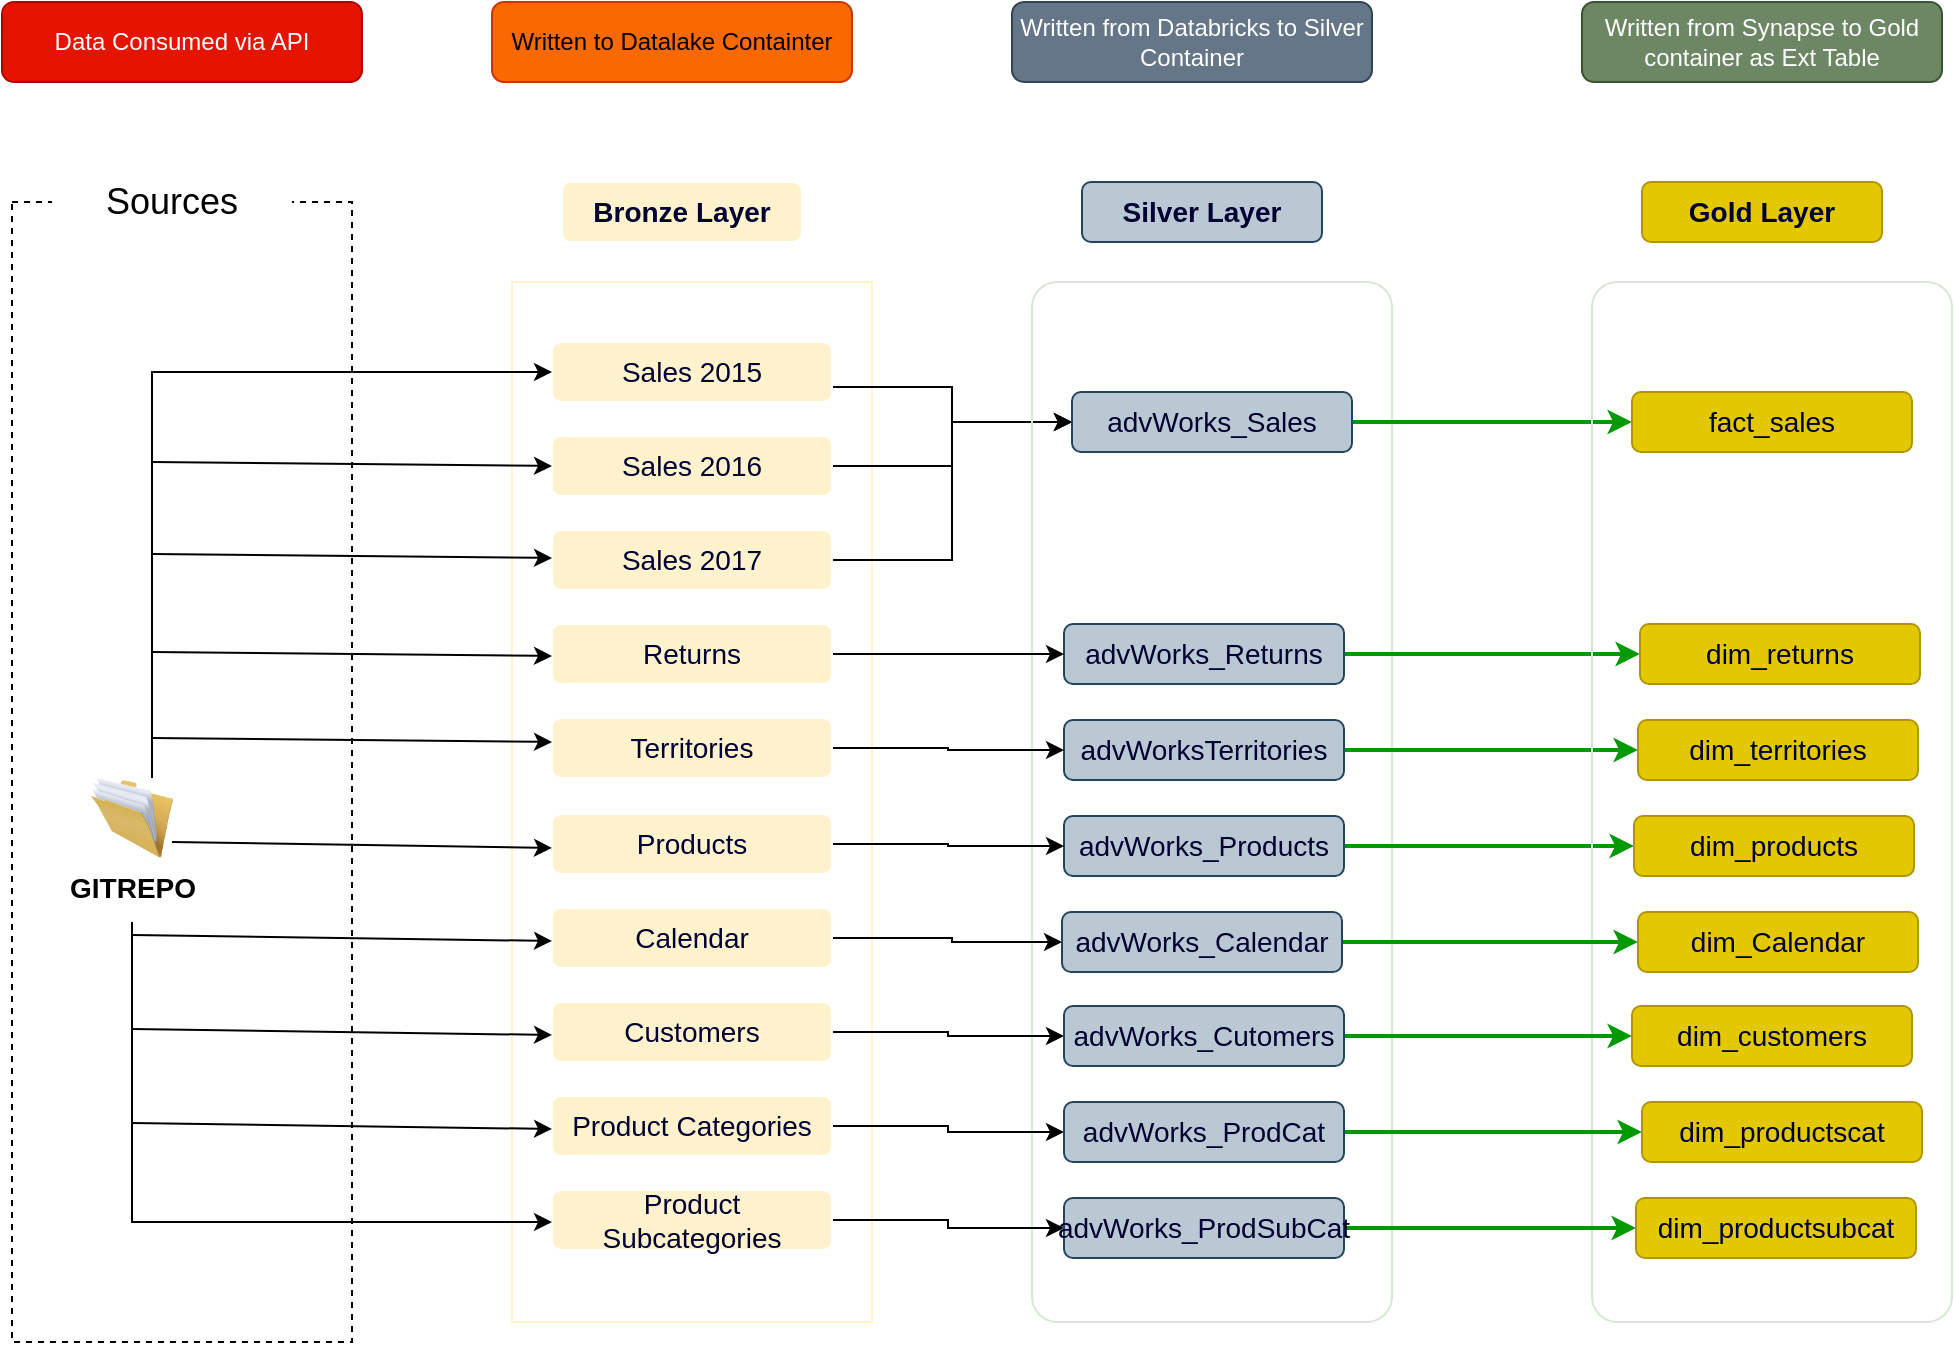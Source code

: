 <mxfile version="27.0.9">
  <diagram name="Page-1" id="YbG_gD7TnkDRAm2bFyGl">
    <mxGraphModel dx="1224" dy="1192" grid="1" gridSize="10" guides="1" tooltips="1" connect="1" arrows="1" fold="1" page="1" pageScale="1" pageWidth="1100" pageHeight="850" math="0" shadow="0">
      <root>
        <mxCell id="0" />
        <mxCell id="1" parent="0" />
        <mxCell id="KDW4vWOTH6h25RnNRjoE-1" value="" style="rounded=0;whiteSpace=wrap;html=1;dashed=1;fillColor=none;" parent="1" vertex="1">
          <mxGeometry x="30" y="230" width="170" height="570" as="geometry" />
        </mxCell>
        <mxCell id="KDW4vWOTH6h25RnNRjoE-3" value="&lt;font style=&quot;font-size: 18px;&quot;&gt;Sources&lt;/font&gt;" style="rounded=1;whiteSpace=wrap;html=1;strokeColor=none;" parent="1" vertex="1">
          <mxGeometry x="50" y="210" width="120" height="40" as="geometry" />
        </mxCell>
        <mxCell id="KDW4vWOTH6h25RnNRjoE-4" value="&lt;span style=&quot;font-size: 14px;&quot;&gt;&lt;b&gt;GITREPO&lt;/b&gt;&lt;/span&gt;" style="image;html=1;image=img/lib/clip_art/general/Full_Folder_128x128.png" parent="1" vertex="1">
          <mxGeometry x="60" y="518" width="60" height="40" as="geometry" />
        </mxCell>
        <mxCell id="KDW4vWOTH6h25RnNRjoE-6" value="" style="rounded=1;whiteSpace=wrap;html=1;fillColor=none;strokeColor=#FFF2CC;arcSize=0;" parent="1" vertex="1">
          <mxGeometry x="280" y="270" width="180" height="520" as="geometry" />
        </mxCell>
        <mxCell id="KDW4vWOTH6h25RnNRjoE-7" value="&lt;font style=&quot;font-size: 14px; color: rgb(0, 0, 51);&quot;&gt;&lt;b&gt;Bronze Layer&lt;/b&gt;&lt;/font&gt;" style="rounded=1;whiteSpace=wrap;html=1;strokeColor=#FFFFFF;fillColor=#FFF2CC;" parent="1" vertex="1">
          <mxGeometry x="305" y="220" width="120" height="30" as="geometry" />
        </mxCell>
        <mxCell id="TfU9_BJ_GiTlHboFU79m-35" style="edgeStyle=orthogonalEdgeStyle;rounded=0;orthogonalLoop=1;jettySize=auto;html=1;exitX=1;exitY=0.75;exitDx=0;exitDy=0;entryX=0;entryY=0.5;entryDx=0;entryDy=0;" edge="1" parent="1" source="KDW4vWOTH6h25RnNRjoE-8" target="rI8X22IkAqgXYD7cuIS5-3">
          <mxGeometry relative="1" as="geometry" />
        </mxCell>
        <mxCell id="KDW4vWOTH6h25RnNRjoE-8" value="&lt;font color=&quot;#000033&quot;&gt;&lt;span style=&quot;font-size: 14px;&quot;&gt;Sales 2015&lt;/span&gt;&lt;/font&gt;" style="rounded=1;whiteSpace=wrap;html=1;strokeColor=#FFFFFF;fillColor=#FFF2CC;" parent="1" vertex="1">
          <mxGeometry x="300" y="300" width="140" height="30" as="geometry" />
        </mxCell>
        <mxCell id="TfU9_BJ_GiTlHboFU79m-37" style="edgeStyle=orthogonalEdgeStyle;rounded=0;orthogonalLoop=1;jettySize=auto;html=1;exitX=1;exitY=0.5;exitDx=0;exitDy=0;entryX=0;entryY=0.5;entryDx=0;entryDy=0;" edge="1" parent="1" source="KDW4vWOTH6h25RnNRjoE-9" target="rI8X22IkAqgXYD7cuIS5-3">
          <mxGeometry relative="1" as="geometry" />
        </mxCell>
        <mxCell id="KDW4vWOTH6h25RnNRjoE-9" value="&lt;font color=&quot;#000033&quot;&gt;&lt;span style=&quot;font-size: 14px;&quot;&gt;Sales 2016&lt;/span&gt;&lt;/font&gt;" style="rounded=1;whiteSpace=wrap;html=1;strokeColor=#FFFFFF;fillColor=#FFF2CC;align=center;" parent="1" vertex="1">
          <mxGeometry x="300" y="347" width="140" height="30" as="geometry" />
        </mxCell>
        <mxCell id="TfU9_BJ_GiTlHboFU79m-38" style="edgeStyle=orthogonalEdgeStyle;rounded=0;orthogonalLoop=1;jettySize=auto;html=1;exitX=1;exitY=0.5;exitDx=0;exitDy=0;entryX=0;entryY=0.5;entryDx=0;entryDy=0;" edge="1" parent="1" source="KDW4vWOTH6h25RnNRjoE-10" target="rI8X22IkAqgXYD7cuIS5-3">
          <mxGeometry relative="1" as="geometry" />
        </mxCell>
        <mxCell id="KDW4vWOTH6h25RnNRjoE-10" value="&lt;font color=&quot;#000033&quot;&gt;&lt;span style=&quot;font-size: 14px;&quot;&gt;Sales 2017&lt;/span&gt;&lt;/font&gt;" style="rounded=1;whiteSpace=wrap;html=1;strokeColor=#FFFFFF;fillColor=#FFF2CC;" parent="1" vertex="1">
          <mxGeometry x="300" y="394" width="140" height="30" as="geometry" />
        </mxCell>
        <mxCell id="rI8X22IkAqgXYD7cuIS5-1" value="" style="rounded=1;whiteSpace=wrap;html=1;fillColor=none;strokeColor=#D5E8D4;arcSize=7;" parent="1" vertex="1">
          <mxGeometry x="540" y="270" width="180" height="520" as="geometry" />
        </mxCell>
        <mxCell id="rI8X22IkAqgXYD7cuIS5-2" value="&lt;font style=&quot;font-size: 14px; color: rgb(0, 0, 51);&quot;&gt;&lt;b&gt;Silver Layer&lt;/b&gt;&lt;/font&gt;" style="rounded=1;whiteSpace=wrap;html=1;strokeColor=#23445d;fillColor=#bac8d3;" parent="1" vertex="1">
          <mxGeometry x="565" y="220" width="120" height="30" as="geometry" />
        </mxCell>
        <mxCell id="TfU9_BJ_GiTlHboFU79m-47" style="edgeStyle=orthogonalEdgeStyle;rounded=0;orthogonalLoop=1;jettySize=auto;html=1;exitX=1;exitY=0.5;exitDx=0;exitDy=0;strokeWidth=2;fontColor=#009900;strokeColor=#009900;" edge="1" parent="1" source="rI8X22IkAqgXYD7cuIS5-3" target="wPvxKe9pNS4DpwKc2_SB-3">
          <mxGeometry relative="1" as="geometry" />
        </mxCell>
        <mxCell id="rI8X22IkAqgXYD7cuIS5-3" value="&lt;font color=&quot;#000033&quot;&gt;&lt;span style=&quot;font-size: 14px;&quot;&gt;advWorks_Sales&lt;/span&gt;&lt;/font&gt;" style="rounded=1;whiteSpace=wrap;html=1;strokeColor=#23445d;fillColor=#bac8d3;" parent="1" vertex="1">
          <mxGeometry x="560" y="325" width="140" height="30" as="geometry" />
        </mxCell>
        <mxCell id="TfU9_BJ_GiTlHboFU79m-51" style="edgeStyle=orthogonalEdgeStyle;rounded=0;orthogonalLoop=1;jettySize=auto;html=1;exitX=1;exitY=0.5;exitDx=0;exitDy=0;entryX=0;entryY=0.5;entryDx=0;entryDy=0;strokeWidth=2;fontColor=#009900;strokeColor=#009900;" edge="1" parent="1" source="rI8X22IkAqgXYD7cuIS5-6" target="TfU9_BJ_GiTlHboFU79m-17">
          <mxGeometry relative="1" as="geometry" />
        </mxCell>
        <mxCell id="rI8X22IkAqgXYD7cuIS5-6" value="&lt;font color=&quot;#000033&quot;&gt;&lt;span style=&quot;font-size: 14px;&quot;&gt;advWorks_Returns&lt;/span&gt;&lt;/font&gt;" style="rounded=1;whiteSpace=wrap;html=1;strokeColor=#23445d;fillColor=#bac8d3;" parent="1" vertex="1">
          <mxGeometry x="556" y="441" width="140" height="30" as="geometry" />
        </mxCell>
        <mxCell id="TfU9_BJ_GiTlHboFU79m-52" style="edgeStyle=orthogonalEdgeStyle;rounded=0;orthogonalLoop=1;jettySize=auto;html=1;exitX=1;exitY=0.5;exitDx=0;exitDy=0;entryX=0;entryY=0.5;entryDx=0;entryDy=0;strokeWidth=2;fontColor=#009900;strokeColor=#009900;" edge="1" parent="1" source="rI8X22IkAqgXYD7cuIS5-7" target="TfU9_BJ_GiTlHboFU79m-16">
          <mxGeometry relative="1" as="geometry" />
        </mxCell>
        <mxCell id="rI8X22IkAqgXYD7cuIS5-7" value="&lt;span style=&quot;color: rgb(0, 0, 51); font-size: 14px;&quot;&gt;advWorksTerritories&lt;/span&gt;" style="rounded=1;whiteSpace=wrap;html=1;strokeColor=#23445d;fillColor=#bac8d3;" parent="1" vertex="1">
          <mxGeometry x="556" y="489" width="140" height="30" as="geometry" />
        </mxCell>
        <mxCell id="TfU9_BJ_GiTlHboFU79m-53" style="edgeStyle=orthogonalEdgeStyle;rounded=0;orthogonalLoop=1;jettySize=auto;html=1;exitX=1;exitY=0.5;exitDx=0;exitDy=0;entryX=0;entryY=0.5;entryDx=0;entryDy=0;strokeWidth=2;fontColor=#009900;strokeColor=#009900;" edge="1" parent="1" source="rI8X22IkAqgXYD7cuIS5-8" target="wPvxKe9pNS4DpwKc2_SB-5">
          <mxGeometry relative="1" as="geometry" />
        </mxCell>
        <mxCell id="rI8X22IkAqgXYD7cuIS5-8" value="&lt;span style=&quot;color: rgb(0, 0, 51); font-size: 14px;&quot;&gt;advWorks_Products&lt;/span&gt;" style="rounded=1;whiteSpace=wrap;html=1;strokeColor=#23445d;fillColor=#bac8d3;" parent="1" vertex="1">
          <mxGeometry x="556" y="537" width="140" height="30" as="geometry" />
        </mxCell>
        <mxCell id="wPvxKe9pNS4DpwKc2_SB-1" value="" style="rounded=1;whiteSpace=wrap;html=1;fillColor=none;strokeColor=light-dark(#D5E8D4, #ccb30f);arcSize=7;" parent="1" vertex="1">
          <mxGeometry x="820" y="270" width="180" height="520" as="geometry" />
        </mxCell>
        <mxCell id="wPvxKe9pNS4DpwKc2_SB-2" value="&lt;font style=&quot;font-size: 14px; color: rgb(0, 0, 51);&quot;&gt;&lt;b&gt;Gold Layer&lt;/b&gt;&lt;/font&gt;" style="rounded=1;whiteSpace=wrap;html=1;strokeColor=#B09500;fillColor=#e3c800;fontColor=#000000;" parent="1" vertex="1">
          <mxGeometry x="845" y="220" width="120" height="30" as="geometry" />
        </mxCell>
        <mxCell id="wPvxKe9pNS4DpwKc2_SB-3" value="&lt;font color=&quot;#000033&quot;&gt;&lt;span style=&quot;font-size: 14px;&quot;&gt;fact_sales&lt;/span&gt;&lt;/font&gt;" style="rounded=1;whiteSpace=wrap;html=1;strokeColor=#B09500;fillColor=#e3c800;fontColor=#000000;" parent="1" vertex="1">
          <mxGeometry x="840" y="325" width="140" height="30" as="geometry" />
        </mxCell>
        <mxCell id="wPvxKe9pNS4DpwKc2_SB-4" value="&lt;font color=&quot;#000033&quot;&gt;&lt;span style=&quot;font-size: 14px;&quot;&gt;dim_customers&lt;/span&gt;&lt;/font&gt;" style="rounded=1;whiteSpace=wrap;html=1;strokeColor=#B09500;fillColor=#e3c800;align=center;fontColor=#000000;" parent="1" vertex="1">
          <mxGeometry x="840" y="632" width="140" height="30" as="geometry" />
        </mxCell>
        <mxCell id="wPvxKe9pNS4DpwKc2_SB-5" value="&lt;font color=&quot;#000033&quot;&gt;&lt;span style=&quot;font-size: 14px;&quot;&gt;dim_products&lt;/span&gt;&lt;/font&gt;" style="rounded=1;whiteSpace=wrap;html=1;strokeColor=#B09500;fillColor=#e3c800;fontColor=#000000;" parent="1" vertex="1">
          <mxGeometry x="841" y="537" width="140" height="30" as="geometry" />
        </mxCell>
        <mxCell id="TfU9_BJ_GiTlHboFU79m-39" style="edgeStyle=orthogonalEdgeStyle;rounded=0;orthogonalLoop=1;jettySize=auto;html=1;exitX=1;exitY=0.5;exitDx=0;exitDy=0;entryX=0;entryY=0.5;entryDx=0;entryDy=0;" edge="1" parent="1" source="TfU9_BJ_GiTlHboFU79m-2" target="rI8X22IkAqgXYD7cuIS5-6">
          <mxGeometry relative="1" as="geometry" />
        </mxCell>
        <mxCell id="TfU9_BJ_GiTlHboFU79m-2" value="&lt;font color=&quot;#000033&quot;&gt;&lt;span style=&quot;font-size: 14px;&quot;&gt;Returns&lt;/span&gt;&lt;/font&gt;" style="rounded=1;whiteSpace=wrap;html=1;strokeColor=#FFFFFF;fillColor=#FFF2CC;" vertex="1" parent="1">
          <mxGeometry x="300" y="441" width="140" height="30" as="geometry" />
        </mxCell>
        <mxCell id="TfU9_BJ_GiTlHboFU79m-40" style="edgeStyle=orthogonalEdgeStyle;rounded=0;orthogonalLoop=1;jettySize=auto;html=1;exitX=1;exitY=0.5;exitDx=0;exitDy=0;entryX=0;entryY=0.5;entryDx=0;entryDy=0;" edge="1" parent="1" source="TfU9_BJ_GiTlHboFU79m-3" target="rI8X22IkAqgXYD7cuIS5-7">
          <mxGeometry relative="1" as="geometry" />
        </mxCell>
        <mxCell id="TfU9_BJ_GiTlHboFU79m-3" value="&lt;font color=&quot;#000033&quot;&gt;&lt;span style=&quot;font-size: 14px;&quot;&gt;Territories&lt;/span&gt;&lt;/font&gt;" style="rounded=1;whiteSpace=wrap;html=1;strokeColor=#FFFFFF;fillColor=#FFF2CC;align=center;" vertex="1" parent="1">
          <mxGeometry x="300" y="488" width="140" height="30" as="geometry" />
        </mxCell>
        <mxCell id="TfU9_BJ_GiTlHboFU79m-42" style="edgeStyle=orthogonalEdgeStyle;rounded=0;orthogonalLoop=1;jettySize=auto;html=1;exitX=1;exitY=0.5;exitDx=0;exitDy=0;entryX=0;entryY=0.5;entryDx=0;entryDy=0;" edge="1" parent="1" source="TfU9_BJ_GiTlHboFU79m-4" target="rI8X22IkAqgXYD7cuIS5-8">
          <mxGeometry relative="1" as="geometry" />
        </mxCell>
        <mxCell id="TfU9_BJ_GiTlHboFU79m-4" value="&lt;font color=&quot;#000033&quot;&gt;&lt;span style=&quot;font-size: 14px;&quot;&gt;Products&lt;/span&gt;&lt;/font&gt;" style="rounded=1;whiteSpace=wrap;html=1;strokeColor=#FFFFFF;fillColor=#FFF2CC;" vertex="1" parent="1">
          <mxGeometry x="300" y="536" width="140" height="30" as="geometry" />
        </mxCell>
        <mxCell id="TfU9_BJ_GiTlHboFU79m-43" style="edgeStyle=orthogonalEdgeStyle;rounded=0;orthogonalLoop=1;jettySize=auto;html=1;exitX=1;exitY=0.5;exitDx=0;exitDy=0;entryX=0;entryY=0.5;entryDx=0;entryDy=0;" edge="1" parent="1" source="TfU9_BJ_GiTlHboFU79m-5" target="TfU9_BJ_GiTlHboFU79m-7">
          <mxGeometry relative="1" as="geometry">
            <Array as="points">
              <mxPoint x="500" y="598" />
              <mxPoint x="500" y="600" />
            </Array>
          </mxGeometry>
        </mxCell>
        <mxCell id="TfU9_BJ_GiTlHboFU79m-5" value="&lt;font color=&quot;#000033&quot;&gt;&lt;span style=&quot;font-size: 14px;&quot;&gt;Calendar&lt;/span&gt;&lt;/font&gt;" style="rounded=1;whiteSpace=wrap;html=1;strokeColor=#FFFFFF;fillColor=#FFF2CC;align=center;" vertex="1" parent="1">
          <mxGeometry x="300" y="583" width="140" height="30" as="geometry" />
        </mxCell>
        <mxCell id="TfU9_BJ_GiTlHboFU79m-44" style="edgeStyle=orthogonalEdgeStyle;rounded=0;orthogonalLoop=1;jettySize=auto;html=1;exitX=1;exitY=0.5;exitDx=0;exitDy=0;" edge="1" parent="1" source="TfU9_BJ_GiTlHboFU79m-6" target="TfU9_BJ_GiTlHboFU79m-8">
          <mxGeometry relative="1" as="geometry" />
        </mxCell>
        <mxCell id="TfU9_BJ_GiTlHboFU79m-6" value="&lt;font color=&quot;#000033&quot;&gt;&lt;span style=&quot;font-size: 14px;&quot;&gt;Customers&lt;/span&gt;&lt;/font&gt;" style="rounded=1;whiteSpace=wrap;html=1;strokeColor=#FFFFFF;fillColor=#FFF2CC;" vertex="1" parent="1">
          <mxGeometry x="300" y="630" width="140" height="30" as="geometry" />
        </mxCell>
        <mxCell id="TfU9_BJ_GiTlHboFU79m-54" style="edgeStyle=orthogonalEdgeStyle;rounded=0;orthogonalLoop=1;jettySize=auto;html=1;exitX=1;exitY=0.5;exitDx=0;exitDy=0;entryX=0;entryY=0.5;entryDx=0;entryDy=0;strokeWidth=2;fontColor=#009900;strokeColor=#009900;" edge="1" parent="1" source="TfU9_BJ_GiTlHboFU79m-7" target="TfU9_BJ_GiTlHboFU79m-15">
          <mxGeometry relative="1" as="geometry" />
        </mxCell>
        <mxCell id="TfU9_BJ_GiTlHboFU79m-7" value="&lt;span style=&quot;color: rgb(0, 0, 51); font-size: 14px;&quot;&gt;advWorks_Calendar&lt;/span&gt;" style="rounded=1;whiteSpace=wrap;html=1;strokeColor=#23445d;fillColor=#bac8d3;" vertex="1" parent="1">
          <mxGeometry x="555" y="585" width="140" height="30" as="geometry" />
        </mxCell>
        <mxCell id="TfU9_BJ_GiTlHboFU79m-55" style="edgeStyle=orthogonalEdgeStyle;rounded=0;orthogonalLoop=1;jettySize=auto;html=1;exitX=1;exitY=0.5;exitDx=0;exitDy=0;entryX=0;entryY=0.5;entryDx=0;entryDy=0;strokeWidth=2;fontColor=#009900;strokeColor=#009900;" edge="1" parent="1" source="TfU9_BJ_GiTlHboFU79m-8" target="wPvxKe9pNS4DpwKc2_SB-4">
          <mxGeometry relative="1" as="geometry" />
        </mxCell>
        <mxCell id="TfU9_BJ_GiTlHboFU79m-8" value="&lt;span style=&quot;color: rgb(0, 0, 51); font-size: 14px;&quot;&gt;advWorks_Cutomers&lt;/span&gt;" style="rounded=1;whiteSpace=wrap;html=1;strokeColor=#23445d;fillColor=#bac8d3;" vertex="1" parent="1">
          <mxGeometry x="556" y="632" width="140" height="30" as="geometry" />
        </mxCell>
        <mxCell id="TfU9_BJ_GiTlHboFU79m-45" style="edgeStyle=orthogonalEdgeStyle;rounded=0;orthogonalLoop=1;jettySize=auto;html=1;exitX=1;exitY=0.5;exitDx=0;exitDy=0;entryX=0;entryY=0.5;entryDx=0;entryDy=0;" edge="1" parent="1" source="TfU9_BJ_GiTlHboFU79m-9" target="TfU9_BJ_GiTlHboFU79m-11">
          <mxGeometry relative="1" as="geometry" />
        </mxCell>
        <mxCell id="TfU9_BJ_GiTlHboFU79m-9" value="&lt;font color=&quot;#000033&quot;&gt;&lt;span style=&quot;font-size: 14px;&quot;&gt;Product Categories&lt;/span&gt;&lt;/font&gt;" style="rounded=1;whiteSpace=wrap;html=1;strokeColor=#FFFFFF;fillColor=#FFF2CC;align=center;" vertex="1" parent="1">
          <mxGeometry x="300" y="677" width="140" height="30" as="geometry" />
        </mxCell>
        <mxCell id="TfU9_BJ_GiTlHboFU79m-46" style="edgeStyle=orthogonalEdgeStyle;rounded=0;orthogonalLoop=1;jettySize=auto;html=1;exitX=1;exitY=0.5;exitDx=0;exitDy=0;entryX=0;entryY=0.5;entryDx=0;entryDy=0;" edge="1" parent="1" source="TfU9_BJ_GiTlHboFU79m-10" target="TfU9_BJ_GiTlHboFU79m-12">
          <mxGeometry relative="1" as="geometry" />
        </mxCell>
        <mxCell id="TfU9_BJ_GiTlHboFU79m-10" value="&lt;font color=&quot;#000033&quot;&gt;&lt;span style=&quot;font-size: 14px;&quot;&gt;Product Subcategories&lt;/span&gt;&lt;/font&gt;" style="rounded=1;whiteSpace=wrap;html=1;strokeColor=#FFFFFF;fillColor=#FFF2CC;" vertex="1" parent="1">
          <mxGeometry x="300" y="724" width="140" height="30" as="geometry" />
        </mxCell>
        <mxCell id="TfU9_BJ_GiTlHboFU79m-56" style="edgeStyle=orthogonalEdgeStyle;rounded=0;orthogonalLoop=1;jettySize=auto;html=1;exitX=1;exitY=0.5;exitDx=0;exitDy=0;entryX=0;entryY=0.5;entryDx=0;entryDy=0;strokeWidth=2;fontColor=#009900;strokeColor=#009900;" edge="1" parent="1" source="TfU9_BJ_GiTlHboFU79m-11" target="TfU9_BJ_GiTlHboFU79m-13">
          <mxGeometry relative="1" as="geometry" />
        </mxCell>
        <mxCell id="TfU9_BJ_GiTlHboFU79m-11" value="&lt;span style=&quot;color: rgb(0, 0, 51); font-size: 14px;&quot;&gt;advWorks_ProdCat&lt;/span&gt;" style="rounded=1;whiteSpace=wrap;html=1;strokeColor=#23445d;fillColor=#bac8d3;" vertex="1" parent="1">
          <mxGeometry x="556" y="680" width="140" height="30" as="geometry" />
        </mxCell>
        <mxCell id="TfU9_BJ_GiTlHboFU79m-57" style="edgeStyle=orthogonalEdgeStyle;rounded=0;orthogonalLoop=1;jettySize=auto;html=1;exitX=1;exitY=0.5;exitDx=0;exitDy=0;entryX=0;entryY=0.5;entryDx=0;entryDy=0;strokeWidth=2;fontColor=#009900;strokeColor=#009900;" edge="1" parent="1" source="TfU9_BJ_GiTlHboFU79m-12" target="TfU9_BJ_GiTlHboFU79m-14">
          <mxGeometry relative="1" as="geometry" />
        </mxCell>
        <mxCell id="TfU9_BJ_GiTlHboFU79m-12" value="&lt;span style=&quot;color: rgb(0, 0, 51); font-size: 14px;&quot;&gt;advWorks_ProdSubCat&lt;/span&gt;" style="rounded=1;whiteSpace=wrap;html=1;strokeColor=#23445d;fillColor=#bac8d3;" vertex="1" parent="1">
          <mxGeometry x="556" y="728" width="140" height="30" as="geometry" />
        </mxCell>
        <mxCell id="TfU9_BJ_GiTlHboFU79m-13" value="&lt;span style=&quot;color: rgb(0, 0, 51); font-size: 14px;&quot;&gt;dim_productscat&lt;/span&gt;" style="rounded=1;whiteSpace=wrap;html=1;strokeColor=#B09500;fillColor=#e3c800;fontColor=#000000;" vertex="1" parent="1">
          <mxGeometry x="845" y="680" width="140" height="30" as="geometry" />
        </mxCell>
        <mxCell id="TfU9_BJ_GiTlHboFU79m-14" value="&lt;span style=&quot;color: rgb(0, 0, 51); font-size: 14px;&quot;&gt;dim_productsubcat&lt;/span&gt;" style="rounded=1;whiteSpace=wrap;html=1;strokeColor=#B09500;fillColor=#e3c800;align=center;fontColor=#000000;" vertex="1" parent="1">
          <mxGeometry x="842" y="728" width="140" height="30" as="geometry" />
        </mxCell>
        <mxCell id="TfU9_BJ_GiTlHboFU79m-15" value="&lt;font color=&quot;#000033&quot;&gt;&lt;span style=&quot;font-size: 14px;&quot;&gt;dim_Calendar&lt;/span&gt;&lt;/font&gt;" style="rounded=1;whiteSpace=wrap;html=1;strokeColor=#B09500;fillColor=#e3c800;fontColor=#000000;" vertex="1" parent="1">
          <mxGeometry x="843" y="585" width="140" height="30" as="geometry" />
        </mxCell>
        <mxCell id="TfU9_BJ_GiTlHboFU79m-16" value="&lt;font color=&quot;#000033&quot;&gt;&lt;span style=&quot;font-size: 14px;&quot;&gt;dim_territories&lt;/span&gt;&lt;/font&gt;" style="rounded=1;whiteSpace=wrap;html=1;strokeColor=#B09500;fillColor=#e3c800;fontColor=#000000;" vertex="1" parent="1">
          <mxGeometry x="843" y="489" width="140" height="30" as="geometry" />
        </mxCell>
        <mxCell id="TfU9_BJ_GiTlHboFU79m-17" value="&lt;font color=&quot;#000033&quot;&gt;&lt;span style=&quot;font-size: 14px;&quot;&gt;dim_returns&lt;/span&gt;&lt;/font&gt;" style="rounded=1;whiteSpace=wrap;html=1;strokeColor=#B09500;fillColor=#e3c800;align=center;fontColor=#000000;" vertex="1" parent="1">
          <mxGeometry x="844" y="441" width="140" height="30" as="geometry" />
        </mxCell>
        <mxCell id="TfU9_BJ_GiTlHboFU79m-19" value="" style="endArrow=classic;html=1;rounded=0;entryX=0;entryY=0.5;entryDx=0;entryDy=0;" edge="1" parent="1" target="KDW4vWOTH6h25RnNRjoE-8">
          <mxGeometry width="50" height="50" relative="1" as="geometry">
            <mxPoint x="100" y="518" as="sourcePoint" />
            <mxPoint x="150" y="468" as="targetPoint" />
            <Array as="points">
              <mxPoint x="100" y="315" />
            </Array>
          </mxGeometry>
        </mxCell>
        <mxCell id="TfU9_BJ_GiTlHboFU79m-20" value="" style="endArrow=classic;html=1;rounded=0;entryX=0;entryY=0.5;entryDx=0;entryDy=0;movable=1;resizable=1;rotatable=1;deletable=1;editable=1;locked=0;connectable=1;" edge="1" parent="1" target="KDW4vWOTH6h25RnNRjoE-9">
          <mxGeometry width="50" height="50" relative="1" as="geometry">
            <mxPoint x="100" y="360" as="sourcePoint" />
            <mxPoint x="150" y="327" as="targetPoint" />
          </mxGeometry>
        </mxCell>
        <mxCell id="TfU9_BJ_GiTlHboFU79m-21" value="" style="endArrow=classic;html=1;rounded=0;entryX=0;entryY=0.5;entryDx=0;entryDy=0;movable=1;resizable=1;rotatable=1;deletable=1;editable=1;locked=0;connectable=1;" edge="1" parent="1">
          <mxGeometry width="50" height="50" relative="1" as="geometry">
            <mxPoint x="100" y="406" as="sourcePoint" />
            <mxPoint x="300" y="408" as="targetPoint" />
          </mxGeometry>
        </mxCell>
        <mxCell id="TfU9_BJ_GiTlHboFU79m-22" value="" style="endArrow=classic;html=1;rounded=0;entryX=0;entryY=0.5;entryDx=0;entryDy=0;movable=1;resizable=1;rotatable=1;deletable=1;editable=1;locked=0;connectable=1;" edge="1" parent="1">
          <mxGeometry width="50" height="50" relative="1" as="geometry">
            <mxPoint x="100" y="455" as="sourcePoint" />
            <mxPoint x="300" y="457" as="targetPoint" />
          </mxGeometry>
        </mxCell>
        <mxCell id="TfU9_BJ_GiTlHboFU79m-23" value="" style="endArrow=classic;html=1;rounded=0;entryX=0;entryY=0.5;entryDx=0;entryDy=0;movable=1;resizable=1;rotatable=1;deletable=1;editable=1;locked=0;connectable=1;" edge="1" parent="1">
          <mxGeometry width="50" height="50" relative="1" as="geometry">
            <mxPoint x="100" y="498" as="sourcePoint" />
            <mxPoint x="300" y="500" as="targetPoint" />
          </mxGeometry>
        </mxCell>
        <mxCell id="TfU9_BJ_GiTlHboFU79m-24" value="" style="endArrow=classic;html=1;rounded=0;entryX=0;entryY=0.5;entryDx=0;entryDy=0;movable=1;resizable=1;rotatable=1;deletable=1;editable=1;locked=0;connectable=1;" edge="1" parent="1">
          <mxGeometry width="50" height="50" relative="1" as="geometry">
            <mxPoint x="110" y="550" as="sourcePoint" />
            <mxPoint x="300" y="553" as="targetPoint" />
          </mxGeometry>
        </mxCell>
        <mxCell id="TfU9_BJ_GiTlHboFU79m-25" value="" style="endArrow=classic;html=1;rounded=0;" edge="1" parent="1">
          <mxGeometry width="50" height="50" relative="1" as="geometry">
            <mxPoint x="90" y="590" as="sourcePoint" />
            <mxPoint x="300" y="740" as="targetPoint" />
            <Array as="points">
              <mxPoint x="90" y="740" />
            </Array>
          </mxGeometry>
        </mxCell>
        <mxCell id="TfU9_BJ_GiTlHboFU79m-26" value="" style="endArrow=classic;html=1;rounded=0;entryX=0;entryY=0.5;entryDx=0;entryDy=0;movable=1;resizable=1;rotatable=1;deletable=1;editable=1;locked=0;connectable=1;" edge="1" parent="1">
          <mxGeometry width="50" height="50" relative="1" as="geometry">
            <mxPoint x="90" y="690.5" as="sourcePoint" />
            <mxPoint x="300" y="693.5" as="targetPoint" />
          </mxGeometry>
        </mxCell>
        <mxCell id="TfU9_BJ_GiTlHboFU79m-27" value="" style="endArrow=classic;html=1;rounded=0;entryX=0;entryY=0.5;entryDx=0;entryDy=0;movable=1;resizable=1;rotatable=1;deletable=1;editable=1;locked=0;connectable=1;" edge="1" parent="1">
          <mxGeometry width="50" height="50" relative="1" as="geometry">
            <mxPoint x="90" y="643.5" as="sourcePoint" />
            <mxPoint x="300" y="646.5" as="targetPoint" />
          </mxGeometry>
        </mxCell>
        <mxCell id="TfU9_BJ_GiTlHboFU79m-28" value="" style="endArrow=classic;html=1;rounded=0;entryX=0;entryY=0.5;entryDx=0;entryDy=0;movable=1;resizable=1;rotatable=1;deletable=1;editable=1;locked=0;connectable=1;" edge="1" parent="1">
          <mxGeometry width="50" height="50" relative="1" as="geometry">
            <mxPoint x="90" y="596.5" as="sourcePoint" />
            <mxPoint x="300" y="599.5" as="targetPoint" />
          </mxGeometry>
        </mxCell>
        <mxCell id="TfU9_BJ_GiTlHboFU79m-29" value="Data Consumed via API" style="rounded=1;whiteSpace=wrap;html=1;fillColor=#e51400;fontColor=#ffffff;strokeColor=#B20000;" vertex="1" parent="1">
          <mxGeometry x="25" y="130" width="180" height="40" as="geometry" />
        </mxCell>
        <mxCell id="TfU9_BJ_GiTlHboFU79m-30" value="Written to Datalake Containter" style="rounded=1;whiteSpace=wrap;html=1;fillColor=#fa6800;fontColor=#000000;strokeColor=#C73500;" vertex="1" parent="1">
          <mxGeometry x="270" y="130" width="180" height="40" as="geometry" />
        </mxCell>
        <mxCell id="TfU9_BJ_GiTlHboFU79m-31" value="Written from Databricks to Silver Container" style="rounded=1;whiteSpace=wrap;html=1;fillColor=#647687;fontColor=#ffffff;strokeColor=#314354;" vertex="1" parent="1">
          <mxGeometry x="530" y="130" width="180" height="40" as="geometry" />
        </mxCell>
        <mxCell id="TfU9_BJ_GiTlHboFU79m-32" value="Written from Synapse to Gold container as Ext Table" style="rounded=1;whiteSpace=wrap;html=1;fillColor=#6d8764;fontColor=#ffffff;strokeColor=#3A5431;" vertex="1" parent="1">
          <mxGeometry x="815" y="130" width="180" height="40" as="geometry" />
        </mxCell>
      </root>
    </mxGraphModel>
  </diagram>
</mxfile>
